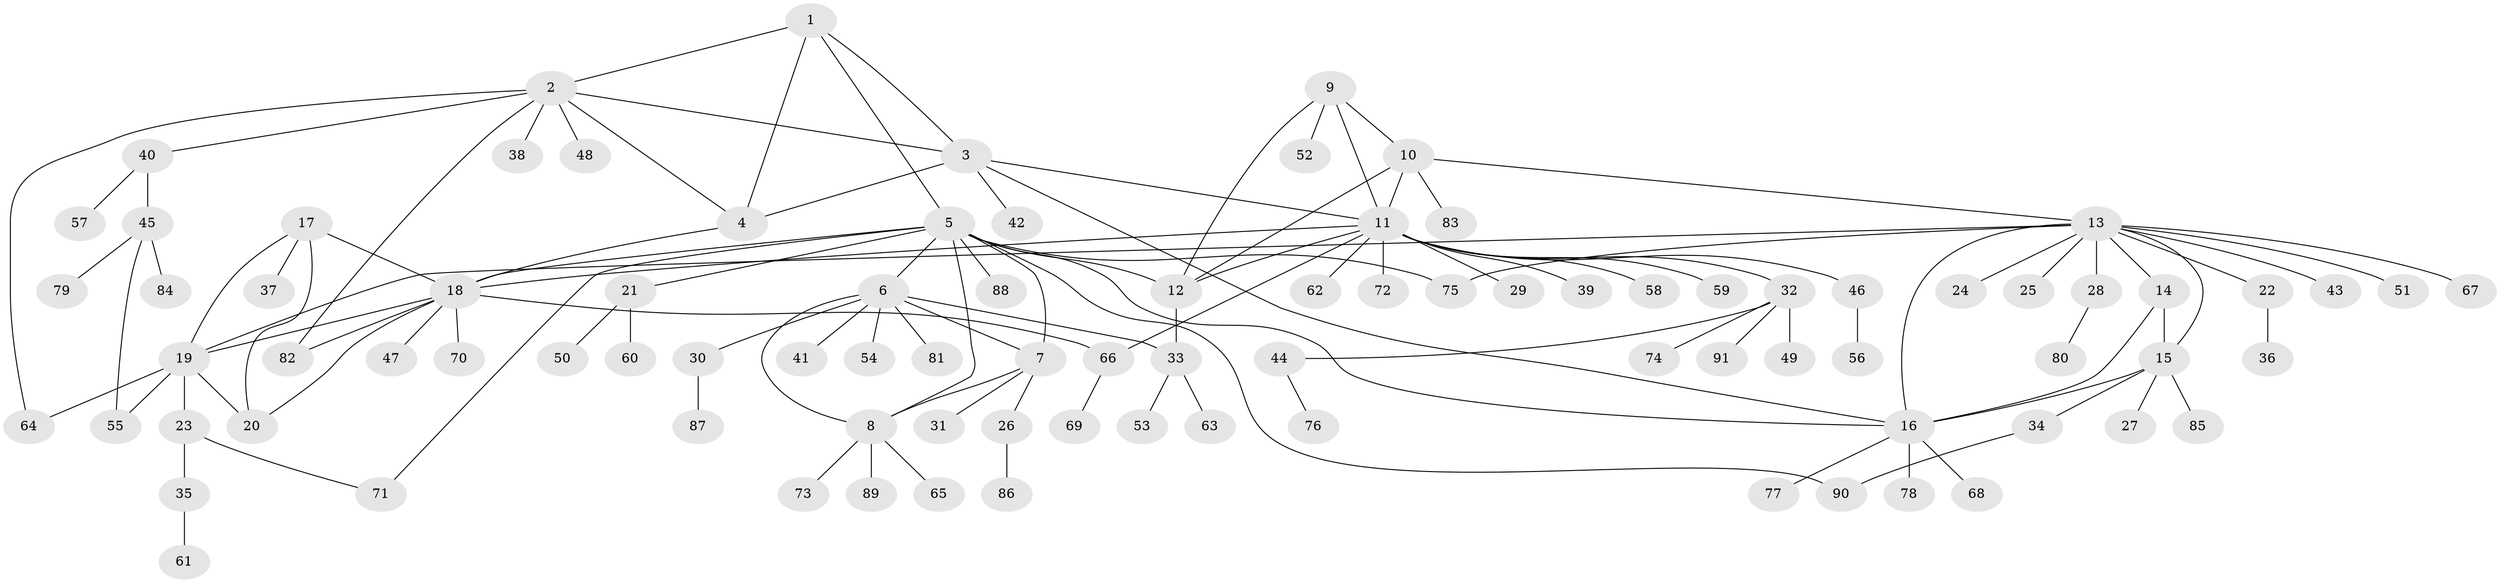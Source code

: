 // Generated by graph-tools (version 1.1) at 2025/50/03/09/25 03:50:36]
// undirected, 91 vertices, 119 edges
graph export_dot {
graph [start="1"]
  node [color=gray90,style=filled];
  1;
  2;
  3;
  4;
  5;
  6;
  7;
  8;
  9;
  10;
  11;
  12;
  13;
  14;
  15;
  16;
  17;
  18;
  19;
  20;
  21;
  22;
  23;
  24;
  25;
  26;
  27;
  28;
  29;
  30;
  31;
  32;
  33;
  34;
  35;
  36;
  37;
  38;
  39;
  40;
  41;
  42;
  43;
  44;
  45;
  46;
  47;
  48;
  49;
  50;
  51;
  52;
  53;
  54;
  55;
  56;
  57;
  58;
  59;
  60;
  61;
  62;
  63;
  64;
  65;
  66;
  67;
  68;
  69;
  70;
  71;
  72;
  73;
  74;
  75;
  76;
  77;
  78;
  79;
  80;
  81;
  82;
  83;
  84;
  85;
  86;
  87;
  88;
  89;
  90;
  91;
  1 -- 2;
  1 -- 3;
  1 -- 4;
  1 -- 5;
  2 -- 3;
  2 -- 4;
  2 -- 38;
  2 -- 40;
  2 -- 48;
  2 -- 64;
  2 -- 82;
  3 -- 4;
  3 -- 11;
  3 -- 16;
  3 -- 42;
  4 -- 18;
  5 -- 6;
  5 -- 7;
  5 -- 8;
  5 -- 12;
  5 -- 16;
  5 -- 18;
  5 -- 21;
  5 -- 71;
  5 -- 75;
  5 -- 88;
  5 -- 90;
  6 -- 7;
  6 -- 8;
  6 -- 30;
  6 -- 33;
  6 -- 41;
  6 -- 54;
  6 -- 81;
  7 -- 8;
  7 -- 26;
  7 -- 31;
  8 -- 65;
  8 -- 73;
  8 -- 89;
  9 -- 10;
  9 -- 11;
  9 -- 12;
  9 -- 52;
  10 -- 11;
  10 -- 12;
  10 -- 13;
  10 -- 83;
  11 -- 12;
  11 -- 18;
  11 -- 29;
  11 -- 32;
  11 -- 39;
  11 -- 46;
  11 -- 58;
  11 -- 59;
  11 -- 62;
  11 -- 66;
  11 -- 72;
  12 -- 33;
  13 -- 14;
  13 -- 15;
  13 -- 16;
  13 -- 19;
  13 -- 22;
  13 -- 24;
  13 -- 25;
  13 -- 28;
  13 -- 43;
  13 -- 51;
  13 -- 67;
  13 -- 75;
  14 -- 15;
  14 -- 16;
  15 -- 16;
  15 -- 27;
  15 -- 34;
  15 -- 85;
  16 -- 68;
  16 -- 77;
  16 -- 78;
  17 -- 18;
  17 -- 19;
  17 -- 20;
  17 -- 37;
  18 -- 19;
  18 -- 20;
  18 -- 47;
  18 -- 66;
  18 -- 70;
  18 -- 82;
  19 -- 20;
  19 -- 23;
  19 -- 55;
  19 -- 64;
  21 -- 50;
  21 -- 60;
  22 -- 36;
  23 -- 35;
  23 -- 71;
  26 -- 86;
  28 -- 80;
  30 -- 87;
  32 -- 44;
  32 -- 49;
  32 -- 74;
  32 -- 91;
  33 -- 53;
  33 -- 63;
  34 -- 90;
  35 -- 61;
  40 -- 45;
  40 -- 57;
  44 -- 76;
  45 -- 55;
  45 -- 79;
  45 -- 84;
  46 -- 56;
  66 -- 69;
}
